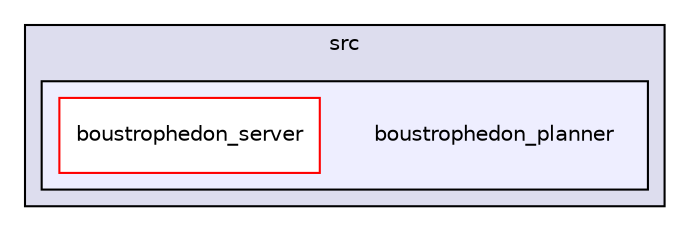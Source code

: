 digraph "/home/lmunier/Documents/robetarme/robetarme-deliverables-wp5/src/boustrophedon_planner" {
  compound=true
  node [ fontsize="10", fontname="Helvetica"];
  edge [ labelfontsize="10", labelfontname="Helvetica"];
  subgraph clusterdir_68267d1309a1af8e8297ef4c3efbcdba {
    graph [ bgcolor="#ddddee", pencolor="black", label="src" fontname="Helvetica", fontsize="10", URL="dir_68267d1309a1af8e8297ef4c3efbcdba.html"]
  subgraph clusterdir_48114f0410883bf5348ab245e0c5e251 {
    graph [ bgcolor="#eeeeff", pencolor="black", label="" URL="dir_48114f0410883bf5348ab245e0c5e251.html"];
    dir_48114f0410883bf5348ab245e0c5e251 [shape=plaintext label="boustrophedon_planner"];
    dir_803a3ef6cb5da79e8948a6ff071c1b55 [shape=box label="boustrophedon_server" color="red" fillcolor="white" style="filled" URL="dir_803a3ef6cb5da79e8948a6ff071c1b55.html"];
  }
  }
}
